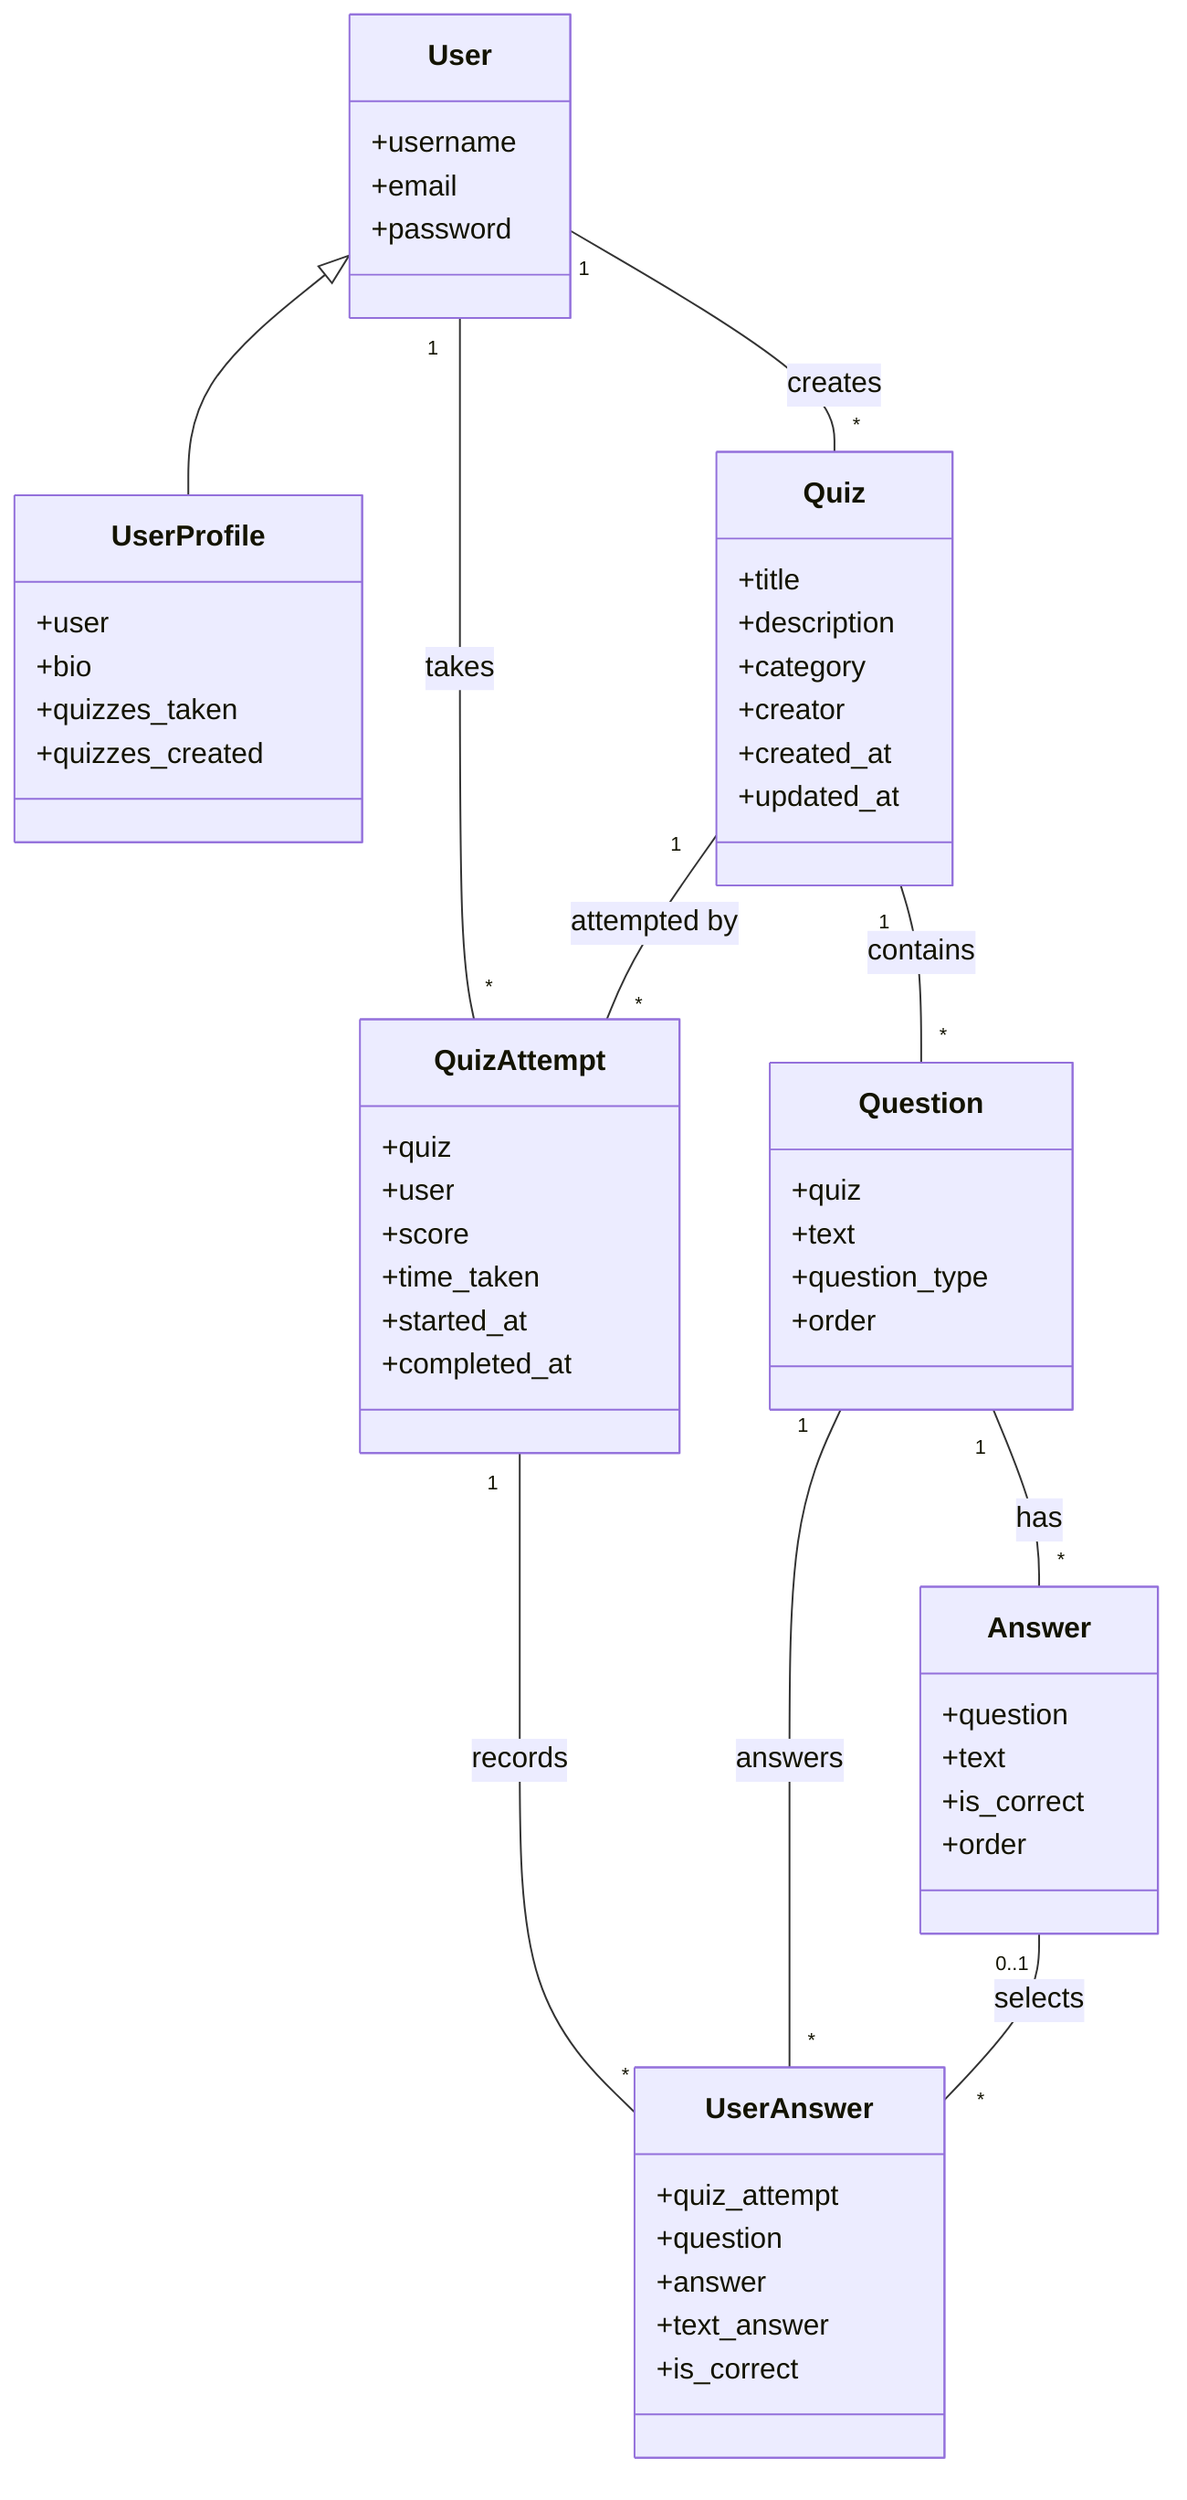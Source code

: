 classDiagram
    User <|-- UserProfile
    User "1" -- "*" Quiz : creates
    User "1" -- "*" QuizAttempt : takes
    Quiz "1" -- "*" Question : contains
    Question "1" -- "*" Answer : has
    Quiz "1" -- "*" QuizAttempt : attempted by
    QuizAttempt "1" -- "*" UserAnswer : records
    Question "1" -- "*" UserAnswer : answers
    Answer "0..1" -- "*" UserAnswer : selects

    class User{
        +username
        +email
        +password
    }
    class UserProfile{
        +user
        +bio
        +quizzes_taken
        +quizzes_created
    }
    class Quiz{
        +title
        +description
        +category
        +creator
        +created_at
        +updated_at
    }
    class Question{
        +quiz
        +text
        +question_type
        +order
    }
    class Answer{
        +question
        +text
        +is_correct
        +order
    }
    class QuizAttempt{
        +quiz
        +user
        +score
        +time_taken
        +started_at
        +completed_at
    }
    class UserAnswer{
        +quiz_attempt
        +question
        +answer
        +text_answer
        +is_correct
    }